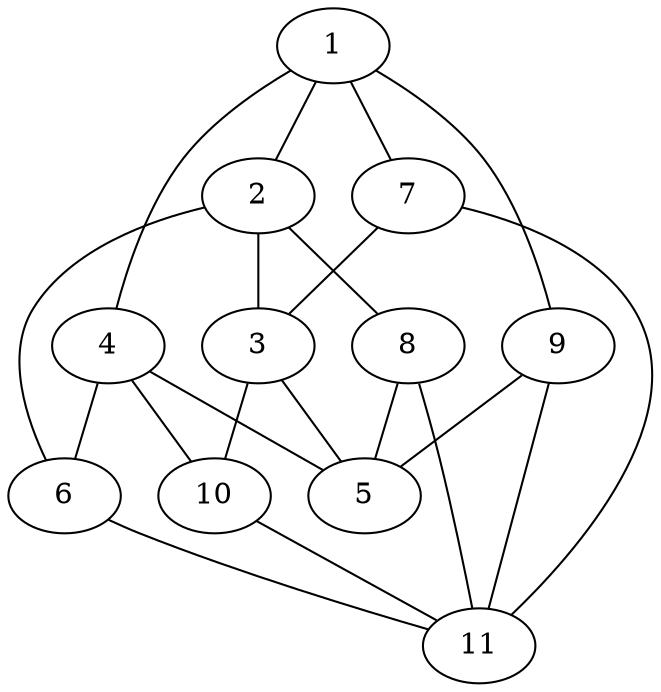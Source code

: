 graph {
  1 -- 2;
  1 -- 4;
  1 -- 7;
  1 -- 9;
  2 -- 3;
  2 -- 6;
  2 -- 8;
  4 -- 5;
  4 -- 6;
  4 -- 10;
  7 -- 3;
  7 -- 11;
  9 -- 5;
  9 -- 11;
  3 -- 5;
  3 -- 10;
  6 -- 11;
  8 -- 5;
  8 -- 11;
  10 -- 11;
}
